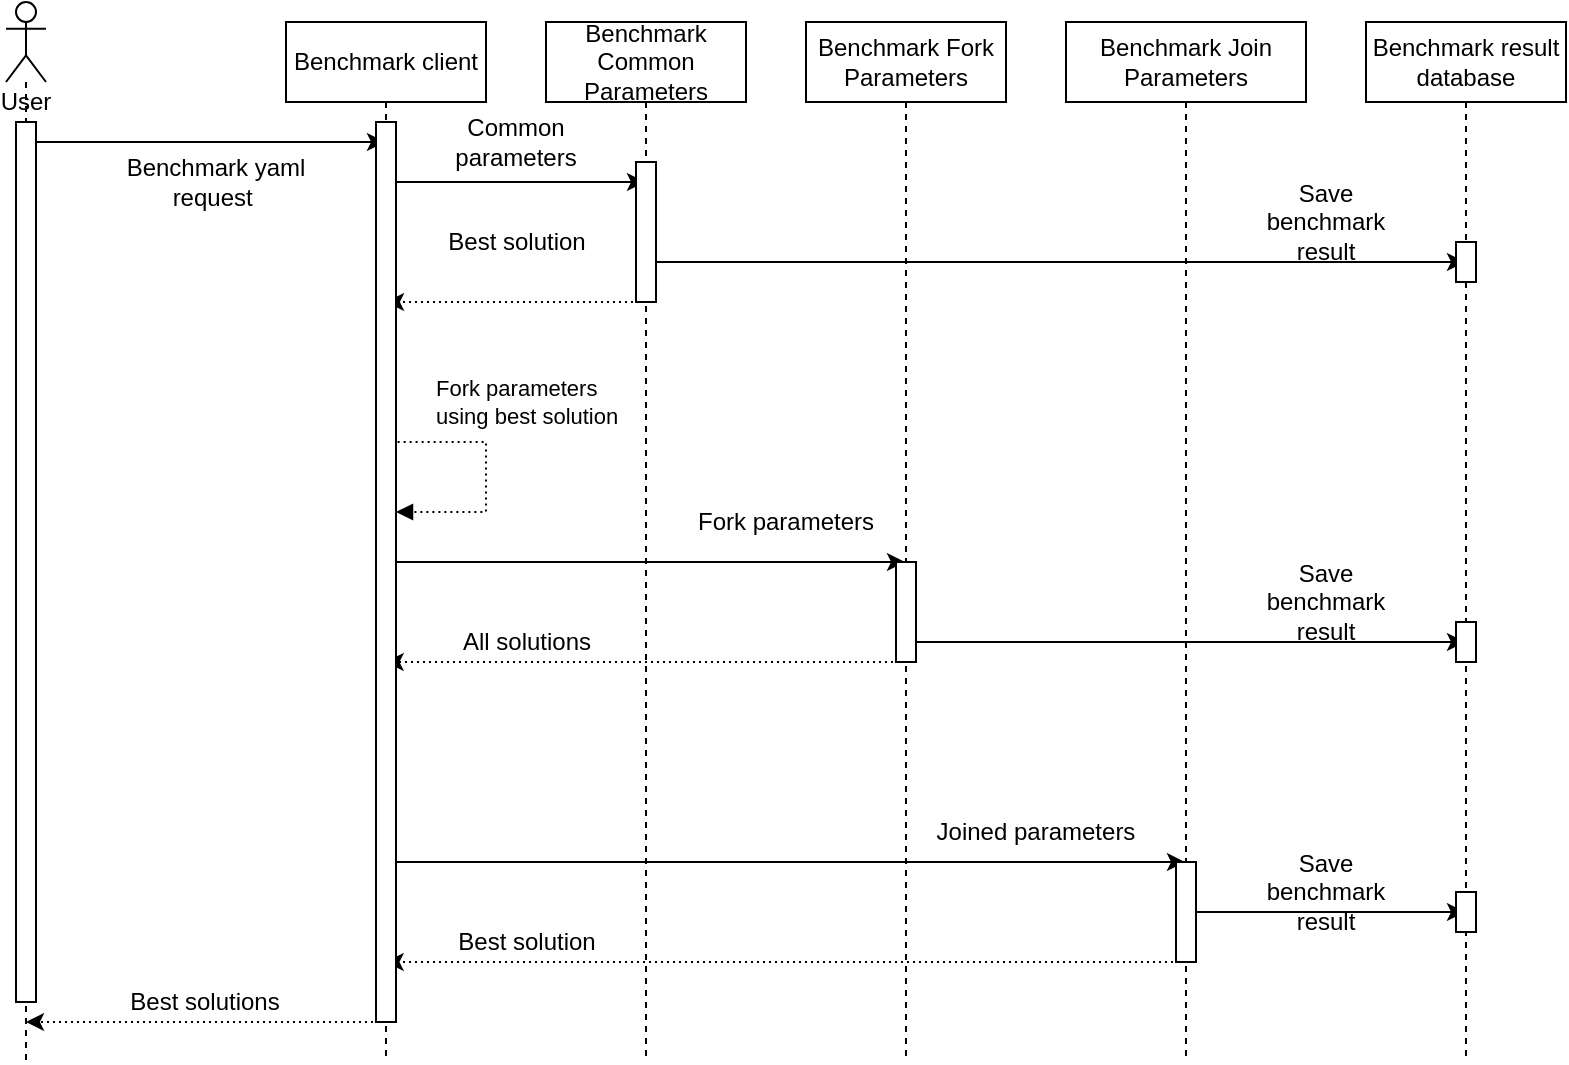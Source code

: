<mxfile version="13.8.2" type="device"><diagram id="81nUM5SoFhJVSzJ9_48J" name="Page-1"><mxGraphModel dx="981" dy="486" grid="1" gridSize="10" guides="1" tooltips="1" connect="1" arrows="1" fold="1" page="1" pageScale="1" pageWidth="827" pageHeight="1169" math="0" shadow="0"><root><mxCell id="0"/><mxCell id="1" parent="0"/><mxCell id="S0USM7HKJSZgqSu0om1I-29" style="edgeStyle=orthogonalEdgeStyle;rounded=0;orthogonalLoop=1;jettySize=auto;html=1;" edge="1" parent="1" source="S0USM7HKJSZgqSu0om1I-27"><mxGeometry relative="1" as="geometry"><mxPoint x="289.5" y="210" as="targetPoint"/><Array as="points"><mxPoint x="220" y="210"/><mxPoint x="220" y="210"/></Array></mxGeometry></mxCell><mxCell id="S0USM7HKJSZgqSu0om1I-27" value="User" style="shape=umlLifeline;participant=umlActor;perimeter=lifelinePerimeter;whiteSpace=wrap;html=1;container=1;collapsible=0;recursiveResize=0;verticalAlign=top;spacingTop=36;outlineConnect=0;labelBackgroundColor=none;fillColor=none;" vertex="1" parent="1"><mxGeometry x="100" y="140" width="20" height="530" as="geometry"/></mxCell><mxCell id="S0USM7HKJSZgqSu0om1I-60" value="" style="html=1;points=[];perimeter=orthogonalPerimeter;labelBackgroundColor=none;" vertex="1" parent="S0USM7HKJSZgqSu0om1I-27"><mxGeometry x="5" y="60" width="10" height="440" as="geometry"/></mxCell><mxCell id="S0USM7HKJSZgqSu0om1I-33" style="edgeStyle=orthogonalEdgeStyle;rounded=0;orthogonalLoop=1;jettySize=auto;html=1;" edge="1" parent="1" target="S0USM7HKJSZgqSu0om1I-32"><mxGeometry relative="1" as="geometry"><mxPoint x="289.81" y="230" as="sourcePoint"/><Array as="points"><mxPoint x="350" y="230"/><mxPoint x="350" y="230"/></Array></mxGeometry></mxCell><mxCell id="S0USM7HKJSZgqSu0om1I-45" style="edgeStyle=orthogonalEdgeStyle;rounded=0;orthogonalLoop=1;jettySize=auto;html=1;" edge="1" parent="1" target="S0USM7HKJSZgqSu0om1I-44"><mxGeometry relative="1" as="geometry"><mxPoint x="289.81" y="420.0" as="sourcePoint"/><Array as="points"><mxPoint x="420" y="420"/><mxPoint x="420" y="420"/></Array></mxGeometry></mxCell><mxCell id="S0USM7HKJSZgqSu0om1I-54" style="edgeStyle=orthogonalEdgeStyle;rounded=0;orthogonalLoop=1;jettySize=auto;html=1;" edge="1" parent="1" target="S0USM7HKJSZgqSu0om1I-50"><mxGeometry relative="1" as="geometry"><mxPoint x="289.81" y="570" as="sourcePoint"/><Array as="points"><mxPoint x="490" y="570"/><mxPoint x="490" y="570"/></Array></mxGeometry></mxCell><mxCell id="S0USM7HKJSZgqSu0om1I-59" style="edgeStyle=orthogonalEdgeStyle;rounded=0;orthogonalLoop=1;jettySize=auto;html=1;dashed=1;dashPattern=1 2;" edge="1" parent="1" target="S0USM7HKJSZgqSu0om1I-27"><mxGeometry relative="1" as="geometry"><mxPoint x="289.5" y="650" as="sourcePoint"/><Array as="points"><mxPoint x="210" y="650"/><mxPoint x="210" y="650"/></Array></mxGeometry></mxCell><mxCell id="S0USM7HKJSZgqSu0om1I-30" value="Benchmark yaml request&amp;nbsp;" style="text;html=1;strokeColor=none;fillColor=none;align=center;verticalAlign=middle;whiteSpace=wrap;rounded=0;labelBackgroundColor=none;" vertex="1" parent="1"><mxGeometry x="150" y="220" width="110" height="20" as="geometry"/></mxCell><mxCell id="S0USM7HKJSZgqSu0om1I-35" style="edgeStyle=orthogonalEdgeStyle;rounded=0;orthogonalLoop=1;jettySize=auto;html=1;dashed=1;dashPattern=1 2;" edge="1" parent="1" source="S0USM7HKJSZgqSu0om1I-32" target="S0USM7HKJSZgqSu0om1I-71"><mxGeometry relative="1" as="geometry"><mxPoint x="289.81" y="280" as="targetPoint"/><Array as="points"><mxPoint x="360" y="290"/><mxPoint x="360" y="290"/></Array></mxGeometry></mxCell><mxCell id="S0USM7HKJSZgqSu0om1I-66" style="edgeStyle=orthogonalEdgeStyle;rounded=0;orthogonalLoop=1;jettySize=auto;html=1;" edge="1" parent="1" source="S0USM7HKJSZgqSu0om1I-32" target="S0USM7HKJSZgqSu0om1I-69"><mxGeometry relative="1" as="geometry"><mxPoint x="801.5" y="270" as="targetPoint"/><Array as="points"><mxPoint x="610" y="270"/><mxPoint x="610" y="270"/></Array></mxGeometry></mxCell><mxCell id="S0USM7HKJSZgqSu0om1I-32" value="Benchmark Common Parameters" style="shape=umlLifeline;perimeter=lifelinePerimeter;whiteSpace=wrap;html=1;container=1;collapsible=0;recursiveResize=0;outlineConnect=0;labelBackgroundColor=none;fillColor=none;" vertex="1" parent="1"><mxGeometry x="370" y="150" width="100" height="520" as="geometry"/></mxCell><mxCell id="S0USM7HKJSZgqSu0om1I-42" value="" style="html=1;points=[];perimeter=orthogonalPerimeter;labelBackgroundColor=none;" vertex="1" parent="S0USM7HKJSZgqSu0om1I-32"><mxGeometry x="45" y="70" width="10" height="70" as="geometry"/></mxCell><mxCell id="S0USM7HKJSZgqSu0om1I-34" value="Common parameters" style="text;html=1;strokeColor=none;fillColor=none;align=center;verticalAlign=middle;whiteSpace=wrap;rounded=0;labelBackgroundColor=none;" vertex="1" parent="1"><mxGeometry x="300" y="200" width="110" height="20" as="geometry"/></mxCell><mxCell id="S0USM7HKJSZgqSu0om1I-36" value="Best solution" style="text;html=1;strokeColor=none;fillColor=none;align=center;verticalAlign=middle;whiteSpace=wrap;rounded=0;labelBackgroundColor=none;" vertex="1" parent="1"><mxGeometry x="317.5" y="250" width="75" height="20" as="geometry"/></mxCell><mxCell id="S0USM7HKJSZgqSu0om1I-48" style="edgeStyle=orthogonalEdgeStyle;rounded=0;orthogonalLoop=1;jettySize=auto;html=1;dashed=1;dashPattern=1 2;" edge="1" parent="1" source="S0USM7HKJSZgqSu0om1I-44"><mxGeometry relative="1" as="geometry"><mxPoint x="289.81" y="470.0" as="targetPoint"/><Array as="points"><mxPoint x="420" y="470"/><mxPoint x="420" y="470"/></Array></mxGeometry></mxCell><mxCell id="S0USM7HKJSZgqSu0om1I-64" style="edgeStyle=orthogonalEdgeStyle;rounded=0;orthogonalLoop=1;jettySize=auto;html=1;" edge="1" parent="1" source="S0USM7HKJSZgqSu0om1I-44" target="S0USM7HKJSZgqSu0om1I-69"><mxGeometry relative="1" as="geometry"><mxPoint x="801.5" y="460.0" as="targetPoint"/><Array as="points"><mxPoint x="690" y="460"/><mxPoint x="690" y="460"/></Array></mxGeometry></mxCell><mxCell id="S0USM7HKJSZgqSu0om1I-44" value="Benchmark Fork Parameters" style="shape=umlLifeline;perimeter=lifelinePerimeter;whiteSpace=wrap;html=1;container=1;collapsible=0;recursiveResize=0;outlineConnect=0;labelBackgroundColor=none;fillColor=#ffffff;" vertex="1" parent="1"><mxGeometry x="500" y="150" width="100" height="520" as="geometry"/></mxCell><mxCell id="S0USM7HKJSZgqSu0om1I-46" value="" style="html=1;points=[];perimeter=orthogonalPerimeter;labelBackgroundColor=none;fillColor=#ffffff;" vertex="1" parent="S0USM7HKJSZgqSu0om1I-44"><mxGeometry x="45" y="270" width="10" height="50" as="geometry"/></mxCell><mxCell id="S0USM7HKJSZgqSu0om1I-47" value="Fork parameters" style="text;html=1;strokeColor=none;fillColor=none;align=center;verticalAlign=middle;whiteSpace=wrap;rounded=0;labelBackgroundColor=none;" vertex="1" parent="1"><mxGeometry x="440" y="390" width="100" height="20" as="geometry"/></mxCell><mxCell id="S0USM7HKJSZgqSu0om1I-49" value="All solutions" style="text;html=1;strokeColor=none;fillColor=none;align=center;verticalAlign=middle;whiteSpace=wrap;rounded=0;labelBackgroundColor=none;" vertex="1" parent="1"><mxGeometry x="317.5" y="450" width="85" height="20" as="geometry"/></mxCell><mxCell id="S0USM7HKJSZgqSu0om1I-57" style="edgeStyle=orthogonalEdgeStyle;rounded=0;orthogonalLoop=1;jettySize=auto;html=1;dashed=1;dashPattern=1 2;" edge="1" parent="1" source="S0USM7HKJSZgqSu0om1I-50"><mxGeometry relative="1" as="geometry"><mxPoint x="289.81" y="620" as="targetPoint"/><Array as="points"><mxPoint x="490" y="620"/><mxPoint x="490" y="620"/></Array></mxGeometry></mxCell><mxCell id="S0USM7HKJSZgqSu0om1I-50" value="Benchmark Join Parameters" style="shape=umlLifeline;perimeter=lifelinePerimeter;whiteSpace=wrap;html=1;container=1;collapsible=0;recursiveResize=0;outlineConnect=0;labelBackgroundColor=none;fillColor=#ffffff;" vertex="1" parent="1"><mxGeometry x="630" y="150" width="120" height="520" as="geometry"/></mxCell><mxCell id="S0USM7HKJSZgqSu0om1I-51" value="" style="html=1;points=[];perimeter=orthogonalPerimeter;labelBackgroundColor=none;fillColor=#ffffff;" vertex="1" parent="S0USM7HKJSZgqSu0om1I-50"><mxGeometry x="55" y="420" width="10" height="50" as="geometry"/></mxCell><mxCell id="S0USM7HKJSZgqSu0om1I-41" value="Fork parameters &lt;br&gt;using best solution" style="edgeStyle=orthogonalEdgeStyle;html=1;align=left;spacingLeft=2;endArrow=block;rounded=0;dashed=1;dashPattern=1 2;shadow=0;" edge="1" target="S0USM7HKJSZgqSu0om1I-73" parent="1"><mxGeometry x="-0.678" y="20" relative="1" as="geometry"><mxPoint x="289.81" y="360.0" as="sourcePoint"/><Array as="points"><mxPoint x="340" y="360"/><mxPoint x="340" y="395"/></Array><mxPoint x="290" y="395" as="targetPoint"/><mxPoint as="offset"/></mxGeometry></mxCell><mxCell id="S0USM7HKJSZgqSu0om1I-55" value="Joined parameters" style="text;html=1;strokeColor=none;fillColor=none;align=center;verticalAlign=middle;whiteSpace=wrap;rounded=0;labelBackgroundColor=none;" vertex="1" parent="1"><mxGeometry x="560" y="540" width="110" height="30" as="geometry"/></mxCell><mxCell id="S0USM7HKJSZgqSu0om1I-58" value="Best solution" style="text;html=1;strokeColor=none;fillColor=none;align=center;verticalAlign=middle;whiteSpace=wrap;rounded=0;labelBackgroundColor=none;" vertex="1" parent="1"><mxGeometry x="317.5" y="600" width="85" height="20" as="geometry"/></mxCell><mxCell id="S0USM7HKJSZgqSu0om1I-62" style="edgeStyle=orthogonalEdgeStyle;rounded=0;orthogonalLoop=1;jettySize=auto;html=1;" edge="1" parent="1" source="S0USM7HKJSZgqSu0om1I-51" target="S0USM7HKJSZgqSu0om1I-69"><mxGeometry relative="1" as="geometry"><mxPoint x="801.5" y="610" as="targetPoint"/><Array as="points"><mxPoint x="780" y="595"/><mxPoint x="780" y="595"/></Array></mxGeometry></mxCell><mxCell id="S0USM7HKJSZgqSu0om1I-65" value="Save benchmark result" style="text;html=1;strokeColor=none;fillColor=none;align=center;verticalAlign=middle;whiteSpace=wrap;rounded=0;labelBackgroundColor=none;" vertex="1" parent="1"><mxGeometry x="740" y="430" width="40" height="20" as="geometry"/></mxCell><mxCell id="S0USM7HKJSZgqSu0om1I-67" value="Save benchmark result" style="text;html=1;strokeColor=none;fillColor=none;align=center;verticalAlign=middle;whiteSpace=wrap;rounded=0;labelBackgroundColor=none;" vertex="1" parent="1"><mxGeometry x="740" y="240" width="40" height="20" as="geometry"/></mxCell><mxCell id="S0USM7HKJSZgqSu0om1I-69" value="Benchmark result&lt;br&gt;database" style="shape=umlLifeline;perimeter=lifelinePerimeter;whiteSpace=wrap;html=1;container=1;collapsible=0;recursiveResize=0;outlineConnect=0;labelBackgroundColor=none;fillColor=#ffffff;" vertex="1" parent="1"><mxGeometry x="780" y="150" width="100" height="520" as="geometry"/></mxCell><mxCell id="S0USM7HKJSZgqSu0om1I-74" value="" style="html=1;points=[];perimeter=orthogonalPerimeter;labelBackgroundColor=none;fillColor=#ffffff;" vertex="1" parent="S0USM7HKJSZgqSu0om1I-69"><mxGeometry x="45" y="110" width="10" height="20" as="geometry"/></mxCell><mxCell id="S0USM7HKJSZgqSu0om1I-75" value="" style="html=1;points=[];perimeter=orthogonalPerimeter;labelBackgroundColor=none;fillColor=#ffffff;" vertex="1" parent="S0USM7HKJSZgqSu0om1I-69"><mxGeometry x="45" y="300" width="10" height="20" as="geometry"/></mxCell><mxCell id="S0USM7HKJSZgqSu0om1I-76" value="" style="html=1;points=[];perimeter=orthogonalPerimeter;labelBackgroundColor=none;fillColor=#ffffff;" vertex="1" parent="S0USM7HKJSZgqSu0om1I-69"><mxGeometry x="45" y="435" width="10" height="20" as="geometry"/></mxCell><mxCell id="S0USM7HKJSZgqSu0om1I-63" value="Save benchmark result" style="text;html=1;strokeColor=none;fillColor=none;align=center;verticalAlign=middle;whiteSpace=wrap;rounded=0;labelBackgroundColor=none;" vertex="1" parent="1"><mxGeometry x="740" y="575" width="40" height="20" as="geometry"/></mxCell><mxCell id="S0USM7HKJSZgqSu0om1I-70" value="Best solutions" style="text;html=1;strokeColor=none;fillColor=none;align=center;verticalAlign=middle;whiteSpace=wrap;rounded=0;labelBackgroundColor=none;" vertex="1" parent="1"><mxGeometry x="157.5" y="630" width="82.5" height="20" as="geometry"/></mxCell><mxCell id="S0USM7HKJSZgqSu0om1I-71" value="Benchmark client" style="shape=umlLifeline;perimeter=lifelinePerimeter;whiteSpace=wrap;html=1;container=1;collapsible=0;recursiveResize=0;outlineConnect=0;labelBackgroundColor=none;fillColor=#ffffff;" vertex="1" parent="1"><mxGeometry x="240" y="150" width="100" height="520" as="geometry"/></mxCell><mxCell id="S0USM7HKJSZgqSu0om1I-73" value="" style="html=1;points=[];perimeter=orthogonalPerimeter;labelBackgroundColor=none;" vertex="1" parent="S0USM7HKJSZgqSu0om1I-71"><mxGeometry x="45" y="50" width="10" height="450" as="geometry"/></mxCell></root></mxGraphModel></diagram></mxfile>